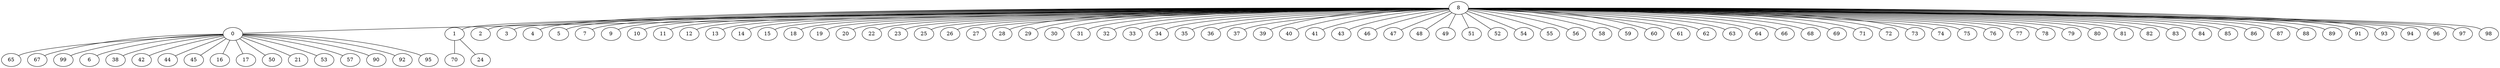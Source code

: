 graph abstract {
	0 -- {65 67 99 6 38 42 44 45 16 17 50 21 53 57 90 92 95 }
	1 -- {70 24 }
	8 -- {0 1 2 3 4 5 7 9 10 11 12 13 14 15 18 19 20 22 23 25 26 27 28 29 30 31 32 33 34 35 36 37 39 40 41 43 46 47 48 49 51 52 54 55 56 58 59 60 61 62 63 64 66 68 69 71 72 73 74 75 76 77 78 79 80 81 82 83 84 85 86 87 88 89 91 93 94 96 97 98 }
}